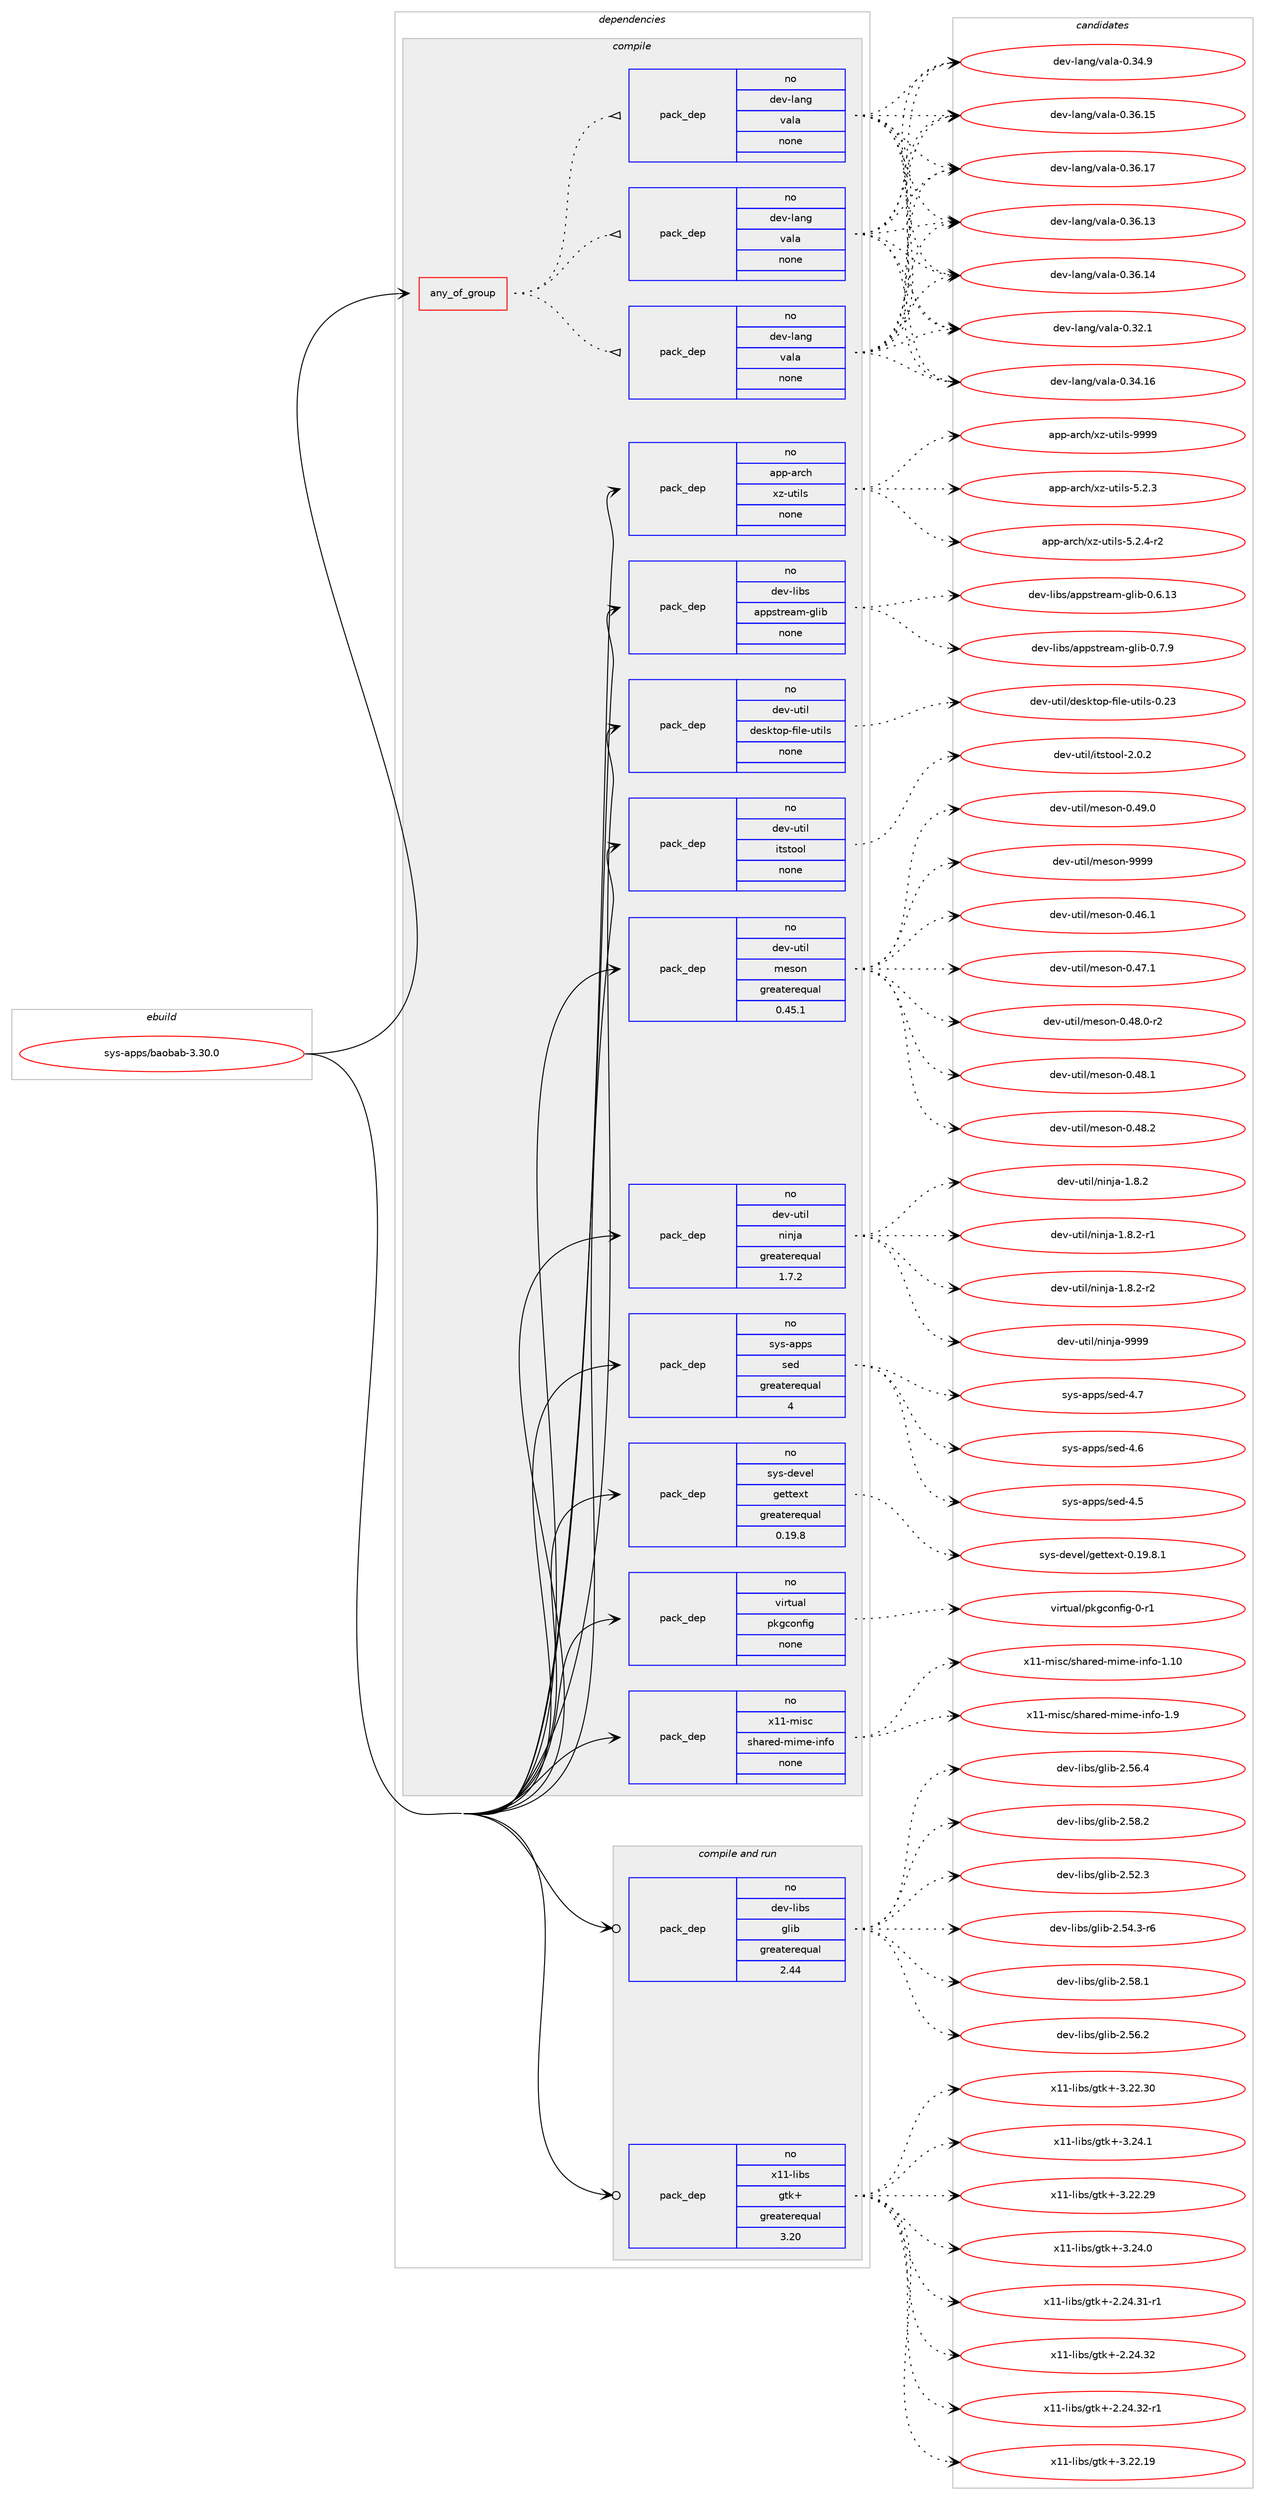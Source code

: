 digraph prolog {

# *************
# Graph options
# *************

newrank=true;
concentrate=true;
compound=true;
graph [rankdir=LR,fontname=Helvetica,fontsize=10,ranksep=1.5];#, ranksep=2.5, nodesep=0.2];
edge  [arrowhead=vee];
node  [fontname=Helvetica,fontsize=10];

# **********
# The ebuild
# **********

subgraph cluster_leftcol {
color=gray;
rank=same;
label=<<i>ebuild</i>>;
id [label="sys-apps/baobab-3.30.0", color=red, width=4, href="../sys-apps/baobab-3.30.0.svg"];
}

# ****************
# The dependencies
# ****************

subgraph cluster_midcol {
color=gray;
label=<<i>dependencies</i>>;
subgraph cluster_compile {
fillcolor="#eeeeee";
style=filled;
label=<<i>compile</i>>;
subgraph any146 {
dependency7324 [label=<<TABLE BORDER="0" CELLBORDER="1" CELLSPACING="0" CELLPADDING="4"><TR><TD CELLPADDING="10">any_of_group</TD></TR></TABLE>>, shape=none, color=red];subgraph pack5986 {
dependency7325 [label=<<TABLE BORDER="0" CELLBORDER="1" CELLSPACING="0" CELLPADDING="4" WIDTH="220"><TR><TD ROWSPAN="6" CELLPADDING="30">pack_dep</TD></TR><TR><TD WIDTH="110">no</TD></TR><TR><TD>dev-lang</TD></TR><TR><TD>vala</TD></TR><TR><TD>none</TD></TR><TR><TD></TD></TR></TABLE>>, shape=none, color=blue];
}
dependency7324:e -> dependency7325:w [weight=20,style="dotted",arrowhead="oinv"];
subgraph pack5987 {
dependency7326 [label=<<TABLE BORDER="0" CELLBORDER="1" CELLSPACING="0" CELLPADDING="4" WIDTH="220"><TR><TD ROWSPAN="6" CELLPADDING="30">pack_dep</TD></TR><TR><TD WIDTH="110">no</TD></TR><TR><TD>dev-lang</TD></TR><TR><TD>vala</TD></TR><TR><TD>none</TD></TR><TR><TD></TD></TR></TABLE>>, shape=none, color=blue];
}
dependency7324:e -> dependency7326:w [weight=20,style="dotted",arrowhead="oinv"];
subgraph pack5988 {
dependency7327 [label=<<TABLE BORDER="0" CELLBORDER="1" CELLSPACING="0" CELLPADDING="4" WIDTH="220"><TR><TD ROWSPAN="6" CELLPADDING="30">pack_dep</TD></TR><TR><TD WIDTH="110">no</TD></TR><TR><TD>dev-lang</TD></TR><TR><TD>vala</TD></TR><TR><TD>none</TD></TR><TR><TD></TD></TR></TABLE>>, shape=none, color=blue];
}
dependency7324:e -> dependency7327:w [weight=20,style="dotted",arrowhead="oinv"];
}
id:e -> dependency7324:w [weight=20,style="solid",arrowhead="vee"];
subgraph pack5989 {
dependency7328 [label=<<TABLE BORDER="0" CELLBORDER="1" CELLSPACING="0" CELLPADDING="4" WIDTH="220"><TR><TD ROWSPAN="6" CELLPADDING="30">pack_dep</TD></TR><TR><TD WIDTH="110">no</TD></TR><TR><TD>app-arch</TD></TR><TR><TD>xz-utils</TD></TR><TR><TD>none</TD></TR><TR><TD></TD></TR></TABLE>>, shape=none, color=blue];
}
id:e -> dependency7328:w [weight=20,style="solid",arrowhead="vee"];
subgraph pack5990 {
dependency7329 [label=<<TABLE BORDER="0" CELLBORDER="1" CELLSPACING="0" CELLPADDING="4" WIDTH="220"><TR><TD ROWSPAN="6" CELLPADDING="30">pack_dep</TD></TR><TR><TD WIDTH="110">no</TD></TR><TR><TD>dev-libs</TD></TR><TR><TD>appstream-glib</TD></TR><TR><TD>none</TD></TR><TR><TD></TD></TR></TABLE>>, shape=none, color=blue];
}
id:e -> dependency7329:w [weight=20,style="solid",arrowhead="vee"];
subgraph pack5991 {
dependency7330 [label=<<TABLE BORDER="0" CELLBORDER="1" CELLSPACING="0" CELLPADDING="4" WIDTH="220"><TR><TD ROWSPAN="6" CELLPADDING="30">pack_dep</TD></TR><TR><TD WIDTH="110">no</TD></TR><TR><TD>dev-util</TD></TR><TR><TD>desktop-file-utils</TD></TR><TR><TD>none</TD></TR><TR><TD></TD></TR></TABLE>>, shape=none, color=blue];
}
id:e -> dependency7330:w [weight=20,style="solid",arrowhead="vee"];
subgraph pack5992 {
dependency7331 [label=<<TABLE BORDER="0" CELLBORDER="1" CELLSPACING="0" CELLPADDING="4" WIDTH="220"><TR><TD ROWSPAN="6" CELLPADDING="30">pack_dep</TD></TR><TR><TD WIDTH="110">no</TD></TR><TR><TD>dev-util</TD></TR><TR><TD>itstool</TD></TR><TR><TD>none</TD></TR><TR><TD></TD></TR></TABLE>>, shape=none, color=blue];
}
id:e -> dependency7331:w [weight=20,style="solid",arrowhead="vee"];
subgraph pack5993 {
dependency7332 [label=<<TABLE BORDER="0" CELLBORDER="1" CELLSPACING="0" CELLPADDING="4" WIDTH="220"><TR><TD ROWSPAN="6" CELLPADDING="30">pack_dep</TD></TR><TR><TD WIDTH="110">no</TD></TR><TR><TD>dev-util</TD></TR><TR><TD>meson</TD></TR><TR><TD>greaterequal</TD></TR><TR><TD>0.45.1</TD></TR></TABLE>>, shape=none, color=blue];
}
id:e -> dependency7332:w [weight=20,style="solid",arrowhead="vee"];
subgraph pack5994 {
dependency7333 [label=<<TABLE BORDER="0" CELLBORDER="1" CELLSPACING="0" CELLPADDING="4" WIDTH="220"><TR><TD ROWSPAN="6" CELLPADDING="30">pack_dep</TD></TR><TR><TD WIDTH="110">no</TD></TR><TR><TD>dev-util</TD></TR><TR><TD>ninja</TD></TR><TR><TD>greaterequal</TD></TR><TR><TD>1.7.2</TD></TR></TABLE>>, shape=none, color=blue];
}
id:e -> dependency7333:w [weight=20,style="solid",arrowhead="vee"];
subgraph pack5995 {
dependency7334 [label=<<TABLE BORDER="0" CELLBORDER="1" CELLSPACING="0" CELLPADDING="4" WIDTH="220"><TR><TD ROWSPAN="6" CELLPADDING="30">pack_dep</TD></TR><TR><TD WIDTH="110">no</TD></TR><TR><TD>sys-apps</TD></TR><TR><TD>sed</TD></TR><TR><TD>greaterequal</TD></TR><TR><TD>4</TD></TR></TABLE>>, shape=none, color=blue];
}
id:e -> dependency7334:w [weight=20,style="solid",arrowhead="vee"];
subgraph pack5996 {
dependency7335 [label=<<TABLE BORDER="0" CELLBORDER="1" CELLSPACING="0" CELLPADDING="4" WIDTH="220"><TR><TD ROWSPAN="6" CELLPADDING="30">pack_dep</TD></TR><TR><TD WIDTH="110">no</TD></TR><TR><TD>sys-devel</TD></TR><TR><TD>gettext</TD></TR><TR><TD>greaterequal</TD></TR><TR><TD>0.19.8</TD></TR></TABLE>>, shape=none, color=blue];
}
id:e -> dependency7335:w [weight=20,style="solid",arrowhead="vee"];
subgraph pack5997 {
dependency7336 [label=<<TABLE BORDER="0" CELLBORDER="1" CELLSPACING="0" CELLPADDING="4" WIDTH="220"><TR><TD ROWSPAN="6" CELLPADDING="30">pack_dep</TD></TR><TR><TD WIDTH="110">no</TD></TR><TR><TD>virtual</TD></TR><TR><TD>pkgconfig</TD></TR><TR><TD>none</TD></TR><TR><TD></TD></TR></TABLE>>, shape=none, color=blue];
}
id:e -> dependency7336:w [weight=20,style="solid",arrowhead="vee"];
subgraph pack5998 {
dependency7337 [label=<<TABLE BORDER="0" CELLBORDER="1" CELLSPACING="0" CELLPADDING="4" WIDTH="220"><TR><TD ROWSPAN="6" CELLPADDING="30">pack_dep</TD></TR><TR><TD WIDTH="110">no</TD></TR><TR><TD>x11-misc</TD></TR><TR><TD>shared-mime-info</TD></TR><TR><TD>none</TD></TR><TR><TD></TD></TR></TABLE>>, shape=none, color=blue];
}
id:e -> dependency7337:w [weight=20,style="solid",arrowhead="vee"];
}
subgraph cluster_compileandrun {
fillcolor="#eeeeee";
style=filled;
label=<<i>compile and run</i>>;
subgraph pack5999 {
dependency7338 [label=<<TABLE BORDER="0" CELLBORDER="1" CELLSPACING="0" CELLPADDING="4" WIDTH="220"><TR><TD ROWSPAN="6" CELLPADDING="30">pack_dep</TD></TR><TR><TD WIDTH="110">no</TD></TR><TR><TD>dev-libs</TD></TR><TR><TD>glib</TD></TR><TR><TD>greaterequal</TD></TR><TR><TD>2.44</TD></TR></TABLE>>, shape=none, color=blue];
}
id:e -> dependency7338:w [weight=20,style="solid",arrowhead="odotvee"];
subgraph pack6000 {
dependency7339 [label=<<TABLE BORDER="0" CELLBORDER="1" CELLSPACING="0" CELLPADDING="4" WIDTH="220"><TR><TD ROWSPAN="6" CELLPADDING="30">pack_dep</TD></TR><TR><TD WIDTH="110">no</TD></TR><TR><TD>x11-libs</TD></TR><TR><TD>gtk+</TD></TR><TR><TD>greaterequal</TD></TR><TR><TD>3.20</TD></TR></TABLE>>, shape=none, color=blue];
}
id:e -> dependency7339:w [weight=20,style="solid",arrowhead="odotvee"];
}
subgraph cluster_run {
fillcolor="#eeeeee";
style=filled;
label=<<i>run</i>>;
}
}

# **************
# The candidates
# **************

subgraph cluster_choices {
rank=same;
color=gray;
label=<<i>candidates</i>>;

subgraph choice5986 {
color=black;
nodesep=1;
choice10010111845108971101034711897108974548465154464951 [label="dev-lang/vala-0.36.13", color=red, width=4,href="../dev-lang/vala-0.36.13.svg"];
choice10010111845108971101034711897108974548465154464952 [label="dev-lang/vala-0.36.14", color=red, width=4,href="../dev-lang/vala-0.36.14.svg"];
choice100101118451089711010347118971089745484651504649 [label="dev-lang/vala-0.32.1", color=red, width=4,href="../dev-lang/vala-0.32.1.svg"];
choice10010111845108971101034711897108974548465152464954 [label="dev-lang/vala-0.34.16", color=red, width=4,href="../dev-lang/vala-0.34.16.svg"];
choice100101118451089711010347118971089745484651524657 [label="dev-lang/vala-0.34.9", color=red, width=4,href="../dev-lang/vala-0.34.9.svg"];
choice10010111845108971101034711897108974548465154464953 [label="dev-lang/vala-0.36.15", color=red, width=4,href="../dev-lang/vala-0.36.15.svg"];
choice10010111845108971101034711897108974548465154464955 [label="dev-lang/vala-0.36.17", color=red, width=4,href="../dev-lang/vala-0.36.17.svg"];
dependency7325:e -> choice10010111845108971101034711897108974548465154464951:w [style=dotted,weight="100"];
dependency7325:e -> choice10010111845108971101034711897108974548465154464952:w [style=dotted,weight="100"];
dependency7325:e -> choice100101118451089711010347118971089745484651504649:w [style=dotted,weight="100"];
dependency7325:e -> choice10010111845108971101034711897108974548465152464954:w [style=dotted,weight="100"];
dependency7325:e -> choice100101118451089711010347118971089745484651524657:w [style=dotted,weight="100"];
dependency7325:e -> choice10010111845108971101034711897108974548465154464953:w [style=dotted,weight="100"];
dependency7325:e -> choice10010111845108971101034711897108974548465154464955:w [style=dotted,weight="100"];
}
subgraph choice5987 {
color=black;
nodesep=1;
choice10010111845108971101034711897108974548465154464951 [label="dev-lang/vala-0.36.13", color=red, width=4,href="../dev-lang/vala-0.36.13.svg"];
choice10010111845108971101034711897108974548465154464952 [label="dev-lang/vala-0.36.14", color=red, width=4,href="../dev-lang/vala-0.36.14.svg"];
choice100101118451089711010347118971089745484651504649 [label="dev-lang/vala-0.32.1", color=red, width=4,href="../dev-lang/vala-0.32.1.svg"];
choice10010111845108971101034711897108974548465152464954 [label="dev-lang/vala-0.34.16", color=red, width=4,href="../dev-lang/vala-0.34.16.svg"];
choice100101118451089711010347118971089745484651524657 [label="dev-lang/vala-0.34.9", color=red, width=4,href="../dev-lang/vala-0.34.9.svg"];
choice10010111845108971101034711897108974548465154464953 [label="dev-lang/vala-0.36.15", color=red, width=4,href="../dev-lang/vala-0.36.15.svg"];
choice10010111845108971101034711897108974548465154464955 [label="dev-lang/vala-0.36.17", color=red, width=4,href="../dev-lang/vala-0.36.17.svg"];
dependency7326:e -> choice10010111845108971101034711897108974548465154464951:w [style=dotted,weight="100"];
dependency7326:e -> choice10010111845108971101034711897108974548465154464952:w [style=dotted,weight="100"];
dependency7326:e -> choice100101118451089711010347118971089745484651504649:w [style=dotted,weight="100"];
dependency7326:e -> choice10010111845108971101034711897108974548465152464954:w [style=dotted,weight="100"];
dependency7326:e -> choice100101118451089711010347118971089745484651524657:w [style=dotted,weight="100"];
dependency7326:e -> choice10010111845108971101034711897108974548465154464953:w [style=dotted,weight="100"];
dependency7326:e -> choice10010111845108971101034711897108974548465154464955:w [style=dotted,weight="100"];
}
subgraph choice5988 {
color=black;
nodesep=1;
choice10010111845108971101034711897108974548465154464951 [label="dev-lang/vala-0.36.13", color=red, width=4,href="../dev-lang/vala-0.36.13.svg"];
choice10010111845108971101034711897108974548465154464952 [label="dev-lang/vala-0.36.14", color=red, width=4,href="../dev-lang/vala-0.36.14.svg"];
choice100101118451089711010347118971089745484651504649 [label="dev-lang/vala-0.32.1", color=red, width=4,href="../dev-lang/vala-0.32.1.svg"];
choice10010111845108971101034711897108974548465152464954 [label="dev-lang/vala-0.34.16", color=red, width=4,href="../dev-lang/vala-0.34.16.svg"];
choice100101118451089711010347118971089745484651524657 [label="dev-lang/vala-0.34.9", color=red, width=4,href="../dev-lang/vala-0.34.9.svg"];
choice10010111845108971101034711897108974548465154464953 [label="dev-lang/vala-0.36.15", color=red, width=4,href="../dev-lang/vala-0.36.15.svg"];
choice10010111845108971101034711897108974548465154464955 [label="dev-lang/vala-0.36.17", color=red, width=4,href="../dev-lang/vala-0.36.17.svg"];
dependency7327:e -> choice10010111845108971101034711897108974548465154464951:w [style=dotted,weight="100"];
dependency7327:e -> choice10010111845108971101034711897108974548465154464952:w [style=dotted,weight="100"];
dependency7327:e -> choice100101118451089711010347118971089745484651504649:w [style=dotted,weight="100"];
dependency7327:e -> choice10010111845108971101034711897108974548465152464954:w [style=dotted,weight="100"];
dependency7327:e -> choice100101118451089711010347118971089745484651524657:w [style=dotted,weight="100"];
dependency7327:e -> choice10010111845108971101034711897108974548465154464953:w [style=dotted,weight="100"];
dependency7327:e -> choice10010111845108971101034711897108974548465154464955:w [style=dotted,weight="100"];
}
subgraph choice5989 {
color=black;
nodesep=1;
choice971121124597114991044712012245117116105108115455346504651 [label="app-arch/xz-utils-5.2.3", color=red, width=4,href="../app-arch/xz-utils-5.2.3.svg"];
choice9711211245971149910447120122451171161051081154553465046524511450 [label="app-arch/xz-utils-5.2.4-r2", color=red, width=4,href="../app-arch/xz-utils-5.2.4-r2.svg"];
choice9711211245971149910447120122451171161051081154557575757 [label="app-arch/xz-utils-9999", color=red, width=4,href="../app-arch/xz-utils-9999.svg"];
dependency7328:e -> choice971121124597114991044712012245117116105108115455346504651:w [style=dotted,weight="100"];
dependency7328:e -> choice9711211245971149910447120122451171161051081154553465046524511450:w [style=dotted,weight="100"];
dependency7328:e -> choice9711211245971149910447120122451171161051081154557575757:w [style=dotted,weight="100"];
}
subgraph choice5990 {
color=black;
nodesep=1;
choice1001011184510810598115479711211211511611410197109451031081059845484654464951 [label="dev-libs/appstream-glib-0.6.13", color=red, width=4,href="../dev-libs/appstream-glib-0.6.13.svg"];
choice10010111845108105981154797112112115116114101971094510310810598454846554657 [label="dev-libs/appstream-glib-0.7.9", color=red, width=4,href="../dev-libs/appstream-glib-0.7.9.svg"];
dependency7329:e -> choice1001011184510810598115479711211211511611410197109451031081059845484654464951:w [style=dotted,weight="100"];
dependency7329:e -> choice10010111845108105981154797112112115116114101971094510310810598454846554657:w [style=dotted,weight="100"];
}
subgraph choice5991 {
color=black;
nodesep=1;
choice100101118451171161051084710010111510711611111245102105108101451171161051081154548465051 [label="dev-util/desktop-file-utils-0.23", color=red, width=4,href="../dev-util/desktop-file-utils-0.23.svg"];
dependency7330:e -> choice100101118451171161051084710010111510711611111245102105108101451171161051081154548465051:w [style=dotted,weight="100"];
}
subgraph choice5992 {
color=black;
nodesep=1;
choice1001011184511711610510847105116115116111111108455046484650 [label="dev-util/itstool-2.0.2", color=red, width=4,href="../dev-util/itstool-2.0.2.svg"];
dependency7331:e -> choice1001011184511711610510847105116115116111111108455046484650:w [style=dotted,weight="100"];
}
subgraph choice5993 {
color=black;
nodesep=1;
choice100101118451171161051084710910111511111045484652544649 [label="dev-util/meson-0.46.1", color=red, width=4,href="../dev-util/meson-0.46.1.svg"];
choice100101118451171161051084710910111511111045484652554649 [label="dev-util/meson-0.47.1", color=red, width=4,href="../dev-util/meson-0.47.1.svg"];
choice1001011184511711610510847109101115111110454846525646484511450 [label="dev-util/meson-0.48.0-r2", color=red, width=4,href="../dev-util/meson-0.48.0-r2.svg"];
choice100101118451171161051084710910111511111045484652564649 [label="dev-util/meson-0.48.1", color=red, width=4,href="../dev-util/meson-0.48.1.svg"];
choice100101118451171161051084710910111511111045484652564650 [label="dev-util/meson-0.48.2", color=red, width=4,href="../dev-util/meson-0.48.2.svg"];
choice100101118451171161051084710910111511111045484652574648 [label="dev-util/meson-0.49.0", color=red, width=4,href="../dev-util/meson-0.49.0.svg"];
choice10010111845117116105108471091011151111104557575757 [label="dev-util/meson-9999", color=red, width=4,href="../dev-util/meson-9999.svg"];
dependency7332:e -> choice100101118451171161051084710910111511111045484652544649:w [style=dotted,weight="100"];
dependency7332:e -> choice100101118451171161051084710910111511111045484652554649:w [style=dotted,weight="100"];
dependency7332:e -> choice1001011184511711610510847109101115111110454846525646484511450:w [style=dotted,weight="100"];
dependency7332:e -> choice100101118451171161051084710910111511111045484652564649:w [style=dotted,weight="100"];
dependency7332:e -> choice100101118451171161051084710910111511111045484652564650:w [style=dotted,weight="100"];
dependency7332:e -> choice100101118451171161051084710910111511111045484652574648:w [style=dotted,weight="100"];
dependency7332:e -> choice10010111845117116105108471091011151111104557575757:w [style=dotted,weight="100"];
}
subgraph choice5994 {
color=black;
nodesep=1;
choice100101118451171161051084711010511010697454946564650 [label="dev-util/ninja-1.8.2", color=red, width=4,href="../dev-util/ninja-1.8.2.svg"];
choice1001011184511711610510847110105110106974549465646504511449 [label="dev-util/ninja-1.8.2-r1", color=red, width=4,href="../dev-util/ninja-1.8.2-r1.svg"];
choice1001011184511711610510847110105110106974549465646504511450 [label="dev-util/ninja-1.8.2-r2", color=red, width=4,href="../dev-util/ninja-1.8.2-r2.svg"];
choice1001011184511711610510847110105110106974557575757 [label="dev-util/ninja-9999", color=red, width=4,href="../dev-util/ninja-9999.svg"];
dependency7333:e -> choice100101118451171161051084711010511010697454946564650:w [style=dotted,weight="100"];
dependency7333:e -> choice1001011184511711610510847110105110106974549465646504511449:w [style=dotted,weight="100"];
dependency7333:e -> choice1001011184511711610510847110105110106974549465646504511450:w [style=dotted,weight="100"];
dependency7333:e -> choice1001011184511711610510847110105110106974557575757:w [style=dotted,weight="100"];
}
subgraph choice5995 {
color=black;
nodesep=1;
choice11512111545971121121154711510110045524654 [label="sys-apps/sed-4.6", color=red, width=4,href="../sys-apps/sed-4.6.svg"];
choice11512111545971121121154711510110045524653 [label="sys-apps/sed-4.5", color=red, width=4,href="../sys-apps/sed-4.5.svg"];
choice11512111545971121121154711510110045524655 [label="sys-apps/sed-4.7", color=red, width=4,href="../sys-apps/sed-4.7.svg"];
dependency7334:e -> choice11512111545971121121154711510110045524654:w [style=dotted,weight="100"];
dependency7334:e -> choice11512111545971121121154711510110045524653:w [style=dotted,weight="100"];
dependency7334:e -> choice11512111545971121121154711510110045524655:w [style=dotted,weight="100"];
}
subgraph choice5996 {
color=black;
nodesep=1;
choice1151211154510010111810110847103101116116101120116454846495746564649 [label="sys-devel/gettext-0.19.8.1", color=red, width=4,href="../sys-devel/gettext-0.19.8.1.svg"];
dependency7335:e -> choice1151211154510010111810110847103101116116101120116454846495746564649:w [style=dotted,weight="100"];
}
subgraph choice5997 {
color=black;
nodesep=1;
choice11810511411611797108471121071039911111010210510345484511449 [label="virtual/pkgconfig-0-r1", color=red, width=4,href="../virtual/pkgconfig-0-r1.svg"];
dependency7336:e -> choice11810511411611797108471121071039911111010210510345484511449:w [style=dotted,weight="100"];
}
subgraph choice5998 {
color=black;
nodesep=1;
choice12049494510910511599471151049711410110045109105109101451051101021114549464948 [label="x11-misc/shared-mime-info-1.10", color=red, width=4,href="../x11-misc/shared-mime-info-1.10.svg"];
choice120494945109105115994711510497114101100451091051091014510511010211145494657 [label="x11-misc/shared-mime-info-1.9", color=red, width=4,href="../x11-misc/shared-mime-info-1.9.svg"];
dependency7337:e -> choice12049494510910511599471151049711410110045109105109101451051101021114549464948:w [style=dotted,weight="100"];
dependency7337:e -> choice120494945109105115994711510497114101100451091051091014510511010211145494657:w [style=dotted,weight="100"];
}
subgraph choice5999 {
color=black;
nodesep=1;
choice1001011184510810598115471031081059845504653504651 [label="dev-libs/glib-2.52.3", color=red, width=4,href="../dev-libs/glib-2.52.3.svg"];
choice10010111845108105981154710310810598455046535246514511454 [label="dev-libs/glib-2.54.3-r6", color=red, width=4,href="../dev-libs/glib-2.54.3-r6.svg"];
choice1001011184510810598115471031081059845504653564649 [label="dev-libs/glib-2.58.1", color=red, width=4,href="../dev-libs/glib-2.58.1.svg"];
choice1001011184510810598115471031081059845504653544650 [label="dev-libs/glib-2.56.2", color=red, width=4,href="../dev-libs/glib-2.56.2.svg"];
choice1001011184510810598115471031081059845504653544652 [label="dev-libs/glib-2.56.4", color=red, width=4,href="../dev-libs/glib-2.56.4.svg"];
choice1001011184510810598115471031081059845504653564650 [label="dev-libs/glib-2.58.2", color=red, width=4,href="../dev-libs/glib-2.58.2.svg"];
dependency7338:e -> choice1001011184510810598115471031081059845504653504651:w [style=dotted,weight="100"];
dependency7338:e -> choice10010111845108105981154710310810598455046535246514511454:w [style=dotted,weight="100"];
dependency7338:e -> choice1001011184510810598115471031081059845504653564649:w [style=dotted,weight="100"];
dependency7338:e -> choice1001011184510810598115471031081059845504653544650:w [style=dotted,weight="100"];
dependency7338:e -> choice1001011184510810598115471031081059845504653544652:w [style=dotted,weight="100"];
dependency7338:e -> choice1001011184510810598115471031081059845504653564650:w [style=dotted,weight="100"];
}
subgraph choice6000 {
color=black;
nodesep=1;
choice1204949451081059811547103116107434551465050465057 [label="x11-libs/gtk+-3.22.29", color=red, width=4,href="../x11-libs/gtk+-3.22.29.svg"];
choice12049494510810598115471031161074345514650524648 [label="x11-libs/gtk+-3.24.0", color=red, width=4,href="../x11-libs/gtk+-3.24.0.svg"];
choice12049494510810598115471031161074345504650524651494511449 [label="x11-libs/gtk+-2.24.31-r1", color=red, width=4,href="../x11-libs/gtk+-2.24.31-r1.svg"];
choice1204949451081059811547103116107434550465052465150 [label="x11-libs/gtk+-2.24.32", color=red, width=4,href="../x11-libs/gtk+-2.24.32.svg"];
choice12049494510810598115471031161074345504650524651504511449 [label="x11-libs/gtk+-2.24.32-r1", color=red, width=4,href="../x11-libs/gtk+-2.24.32-r1.svg"];
choice1204949451081059811547103116107434551465050464957 [label="x11-libs/gtk+-3.22.19", color=red, width=4,href="../x11-libs/gtk+-3.22.19.svg"];
choice1204949451081059811547103116107434551465050465148 [label="x11-libs/gtk+-3.22.30", color=red, width=4,href="../x11-libs/gtk+-3.22.30.svg"];
choice12049494510810598115471031161074345514650524649 [label="x11-libs/gtk+-3.24.1", color=red, width=4,href="../x11-libs/gtk+-3.24.1.svg"];
dependency7339:e -> choice1204949451081059811547103116107434551465050465057:w [style=dotted,weight="100"];
dependency7339:e -> choice12049494510810598115471031161074345514650524648:w [style=dotted,weight="100"];
dependency7339:e -> choice12049494510810598115471031161074345504650524651494511449:w [style=dotted,weight="100"];
dependency7339:e -> choice1204949451081059811547103116107434550465052465150:w [style=dotted,weight="100"];
dependency7339:e -> choice12049494510810598115471031161074345504650524651504511449:w [style=dotted,weight="100"];
dependency7339:e -> choice1204949451081059811547103116107434551465050464957:w [style=dotted,weight="100"];
dependency7339:e -> choice1204949451081059811547103116107434551465050465148:w [style=dotted,weight="100"];
dependency7339:e -> choice12049494510810598115471031161074345514650524649:w [style=dotted,weight="100"];
}
}

}
